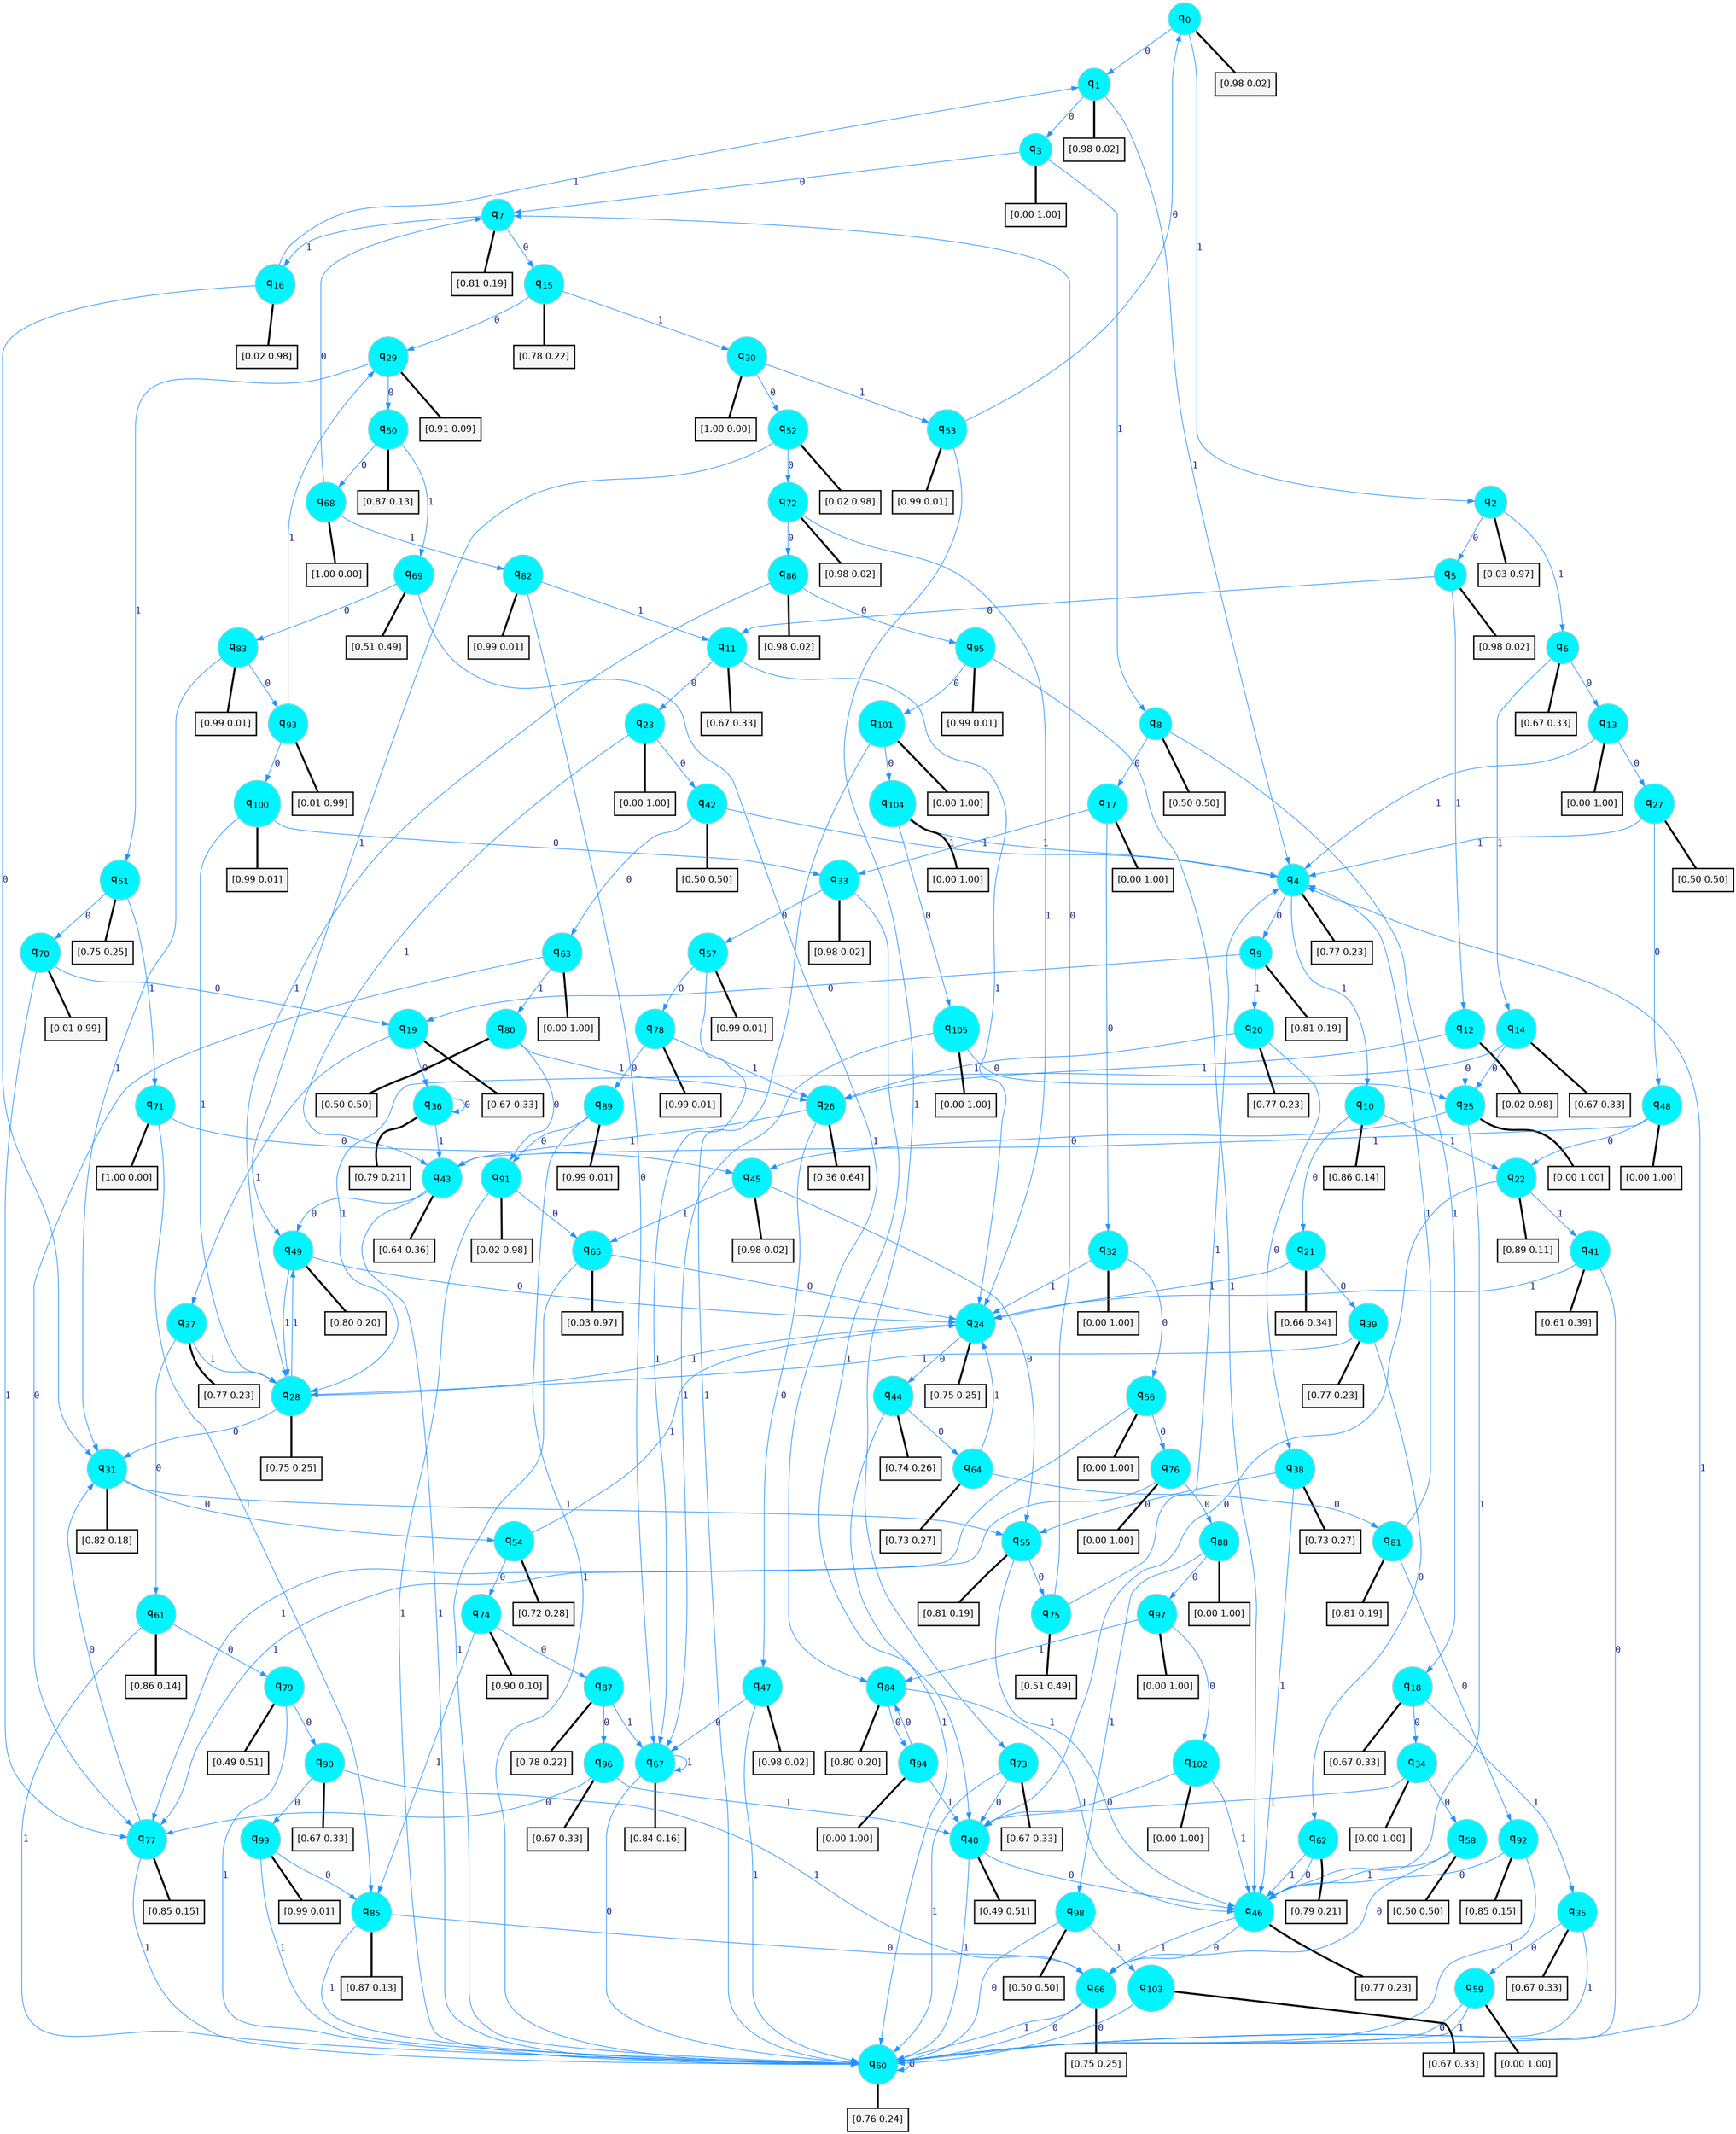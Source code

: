 digraph G {
graph [
bgcolor=transparent, dpi=300, rankdir=TD, size="40,25"];
node [
color=gray, fillcolor=turquoise1, fontcolor=black, fontname=Helvetica, fontsize=16, fontweight=bold, shape=circle, style=filled];
edge [
arrowsize=1, color=dodgerblue1, fontcolor=midnightblue, fontname=courier, fontweight=bold, penwidth=1, style=solid, weight=20];
0[label=<q<SUB>0</SUB>>];
1[label=<q<SUB>1</SUB>>];
2[label=<q<SUB>2</SUB>>];
3[label=<q<SUB>3</SUB>>];
4[label=<q<SUB>4</SUB>>];
5[label=<q<SUB>5</SUB>>];
6[label=<q<SUB>6</SUB>>];
7[label=<q<SUB>7</SUB>>];
8[label=<q<SUB>8</SUB>>];
9[label=<q<SUB>9</SUB>>];
10[label=<q<SUB>10</SUB>>];
11[label=<q<SUB>11</SUB>>];
12[label=<q<SUB>12</SUB>>];
13[label=<q<SUB>13</SUB>>];
14[label=<q<SUB>14</SUB>>];
15[label=<q<SUB>15</SUB>>];
16[label=<q<SUB>16</SUB>>];
17[label=<q<SUB>17</SUB>>];
18[label=<q<SUB>18</SUB>>];
19[label=<q<SUB>19</SUB>>];
20[label=<q<SUB>20</SUB>>];
21[label=<q<SUB>21</SUB>>];
22[label=<q<SUB>22</SUB>>];
23[label=<q<SUB>23</SUB>>];
24[label=<q<SUB>24</SUB>>];
25[label=<q<SUB>25</SUB>>];
26[label=<q<SUB>26</SUB>>];
27[label=<q<SUB>27</SUB>>];
28[label=<q<SUB>28</SUB>>];
29[label=<q<SUB>29</SUB>>];
30[label=<q<SUB>30</SUB>>];
31[label=<q<SUB>31</SUB>>];
32[label=<q<SUB>32</SUB>>];
33[label=<q<SUB>33</SUB>>];
34[label=<q<SUB>34</SUB>>];
35[label=<q<SUB>35</SUB>>];
36[label=<q<SUB>36</SUB>>];
37[label=<q<SUB>37</SUB>>];
38[label=<q<SUB>38</SUB>>];
39[label=<q<SUB>39</SUB>>];
40[label=<q<SUB>40</SUB>>];
41[label=<q<SUB>41</SUB>>];
42[label=<q<SUB>42</SUB>>];
43[label=<q<SUB>43</SUB>>];
44[label=<q<SUB>44</SUB>>];
45[label=<q<SUB>45</SUB>>];
46[label=<q<SUB>46</SUB>>];
47[label=<q<SUB>47</SUB>>];
48[label=<q<SUB>48</SUB>>];
49[label=<q<SUB>49</SUB>>];
50[label=<q<SUB>50</SUB>>];
51[label=<q<SUB>51</SUB>>];
52[label=<q<SUB>52</SUB>>];
53[label=<q<SUB>53</SUB>>];
54[label=<q<SUB>54</SUB>>];
55[label=<q<SUB>55</SUB>>];
56[label=<q<SUB>56</SUB>>];
57[label=<q<SUB>57</SUB>>];
58[label=<q<SUB>58</SUB>>];
59[label=<q<SUB>59</SUB>>];
60[label=<q<SUB>60</SUB>>];
61[label=<q<SUB>61</SUB>>];
62[label=<q<SUB>62</SUB>>];
63[label=<q<SUB>63</SUB>>];
64[label=<q<SUB>64</SUB>>];
65[label=<q<SUB>65</SUB>>];
66[label=<q<SUB>66</SUB>>];
67[label=<q<SUB>67</SUB>>];
68[label=<q<SUB>68</SUB>>];
69[label=<q<SUB>69</SUB>>];
70[label=<q<SUB>70</SUB>>];
71[label=<q<SUB>71</SUB>>];
72[label=<q<SUB>72</SUB>>];
73[label=<q<SUB>73</SUB>>];
74[label=<q<SUB>74</SUB>>];
75[label=<q<SUB>75</SUB>>];
76[label=<q<SUB>76</SUB>>];
77[label=<q<SUB>77</SUB>>];
78[label=<q<SUB>78</SUB>>];
79[label=<q<SUB>79</SUB>>];
80[label=<q<SUB>80</SUB>>];
81[label=<q<SUB>81</SUB>>];
82[label=<q<SUB>82</SUB>>];
83[label=<q<SUB>83</SUB>>];
84[label=<q<SUB>84</SUB>>];
85[label=<q<SUB>85</SUB>>];
86[label=<q<SUB>86</SUB>>];
87[label=<q<SUB>87</SUB>>];
88[label=<q<SUB>88</SUB>>];
89[label=<q<SUB>89</SUB>>];
90[label=<q<SUB>90</SUB>>];
91[label=<q<SUB>91</SUB>>];
92[label=<q<SUB>92</SUB>>];
93[label=<q<SUB>93</SUB>>];
94[label=<q<SUB>94</SUB>>];
95[label=<q<SUB>95</SUB>>];
96[label=<q<SUB>96</SUB>>];
97[label=<q<SUB>97</SUB>>];
98[label=<q<SUB>98</SUB>>];
99[label=<q<SUB>99</SUB>>];
100[label=<q<SUB>100</SUB>>];
101[label=<q<SUB>101</SUB>>];
102[label=<q<SUB>102</SUB>>];
103[label=<q<SUB>103</SUB>>];
104[label=<q<SUB>104</SUB>>];
105[label=<q<SUB>105</SUB>>];
106[label="[0.98 0.02]", shape=box,fontcolor=black, fontname=Helvetica, fontsize=14, penwidth=2, fillcolor=whitesmoke,color=black];
107[label="[0.98 0.02]", shape=box,fontcolor=black, fontname=Helvetica, fontsize=14, penwidth=2, fillcolor=whitesmoke,color=black];
108[label="[0.03 0.97]", shape=box,fontcolor=black, fontname=Helvetica, fontsize=14, penwidth=2, fillcolor=whitesmoke,color=black];
109[label="[0.00 1.00]", shape=box,fontcolor=black, fontname=Helvetica, fontsize=14, penwidth=2, fillcolor=whitesmoke,color=black];
110[label="[0.77 0.23]", shape=box,fontcolor=black, fontname=Helvetica, fontsize=14, penwidth=2, fillcolor=whitesmoke,color=black];
111[label="[0.98 0.02]", shape=box,fontcolor=black, fontname=Helvetica, fontsize=14, penwidth=2, fillcolor=whitesmoke,color=black];
112[label="[0.67 0.33]", shape=box,fontcolor=black, fontname=Helvetica, fontsize=14, penwidth=2, fillcolor=whitesmoke,color=black];
113[label="[0.81 0.19]", shape=box,fontcolor=black, fontname=Helvetica, fontsize=14, penwidth=2, fillcolor=whitesmoke,color=black];
114[label="[0.50 0.50]", shape=box,fontcolor=black, fontname=Helvetica, fontsize=14, penwidth=2, fillcolor=whitesmoke,color=black];
115[label="[0.81 0.19]", shape=box,fontcolor=black, fontname=Helvetica, fontsize=14, penwidth=2, fillcolor=whitesmoke,color=black];
116[label="[0.86 0.14]", shape=box,fontcolor=black, fontname=Helvetica, fontsize=14, penwidth=2, fillcolor=whitesmoke,color=black];
117[label="[0.67 0.33]", shape=box,fontcolor=black, fontname=Helvetica, fontsize=14, penwidth=2, fillcolor=whitesmoke,color=black];
118[label="[0.02 0.98]", shape=box,fontcolor=black, fontname=Helvetica, fontsize=14, penwidth=2, fillcolor=whitesmoke,color=black];
119[label="[0.00 1.00]", shape=box,fontcolor=black, fontname=Helvetica, fontsize=14, penwidth=2, fillcolor=whitesmoke,color=black];
120[label="[0.67 0.33]", shape=box,fontcolor=black, fontname=Helvetica, fontsize=14, penwidth=2, fillcolor=whitesmoke,color=black];
121[label="[0.78 0.22]", shape=box,fontcolor=black, fontname=Helvetica, fontsize=14, penwidth=2, fillcolor=whitesmoke,color=black];
122[label="[0.02 0.98]", shape=box,fontcolor=black, fontname=Helvetica, fontsize=14, penwidth=2, fillcolor=whitesmoke,color=black];
123[label="[0.00 1.00]", shape=box,fontcolor=black, fontname=Helvetica, fontsize=14, penwidth=2, fillcolor=whitesmoke,color=black];
124[label="[0.67 0.33]", shape=box,fontcolor=black, fontname=Helvetica, fontsize=14, penwidth=2, fillcolor=whitesmoke,color=black];
125[label="[0.67 0.33]", shape=box,fontcolor=black, fontname=Helvetica, fontsize=14, penwidth=2, fillcolor=whitesmoke,color=black];
126[label="[0.77 0.23]", shape=box,fontcolor=black, fontname=Helvetica, fontsize=14, penwidth=2, fillcolor=whitesmoke,color=black];
127[label="[0.66 0.34]", shape=box,fontcolor=black, fontname=Helvetica, fontsize=14, penwidth=2, fillcolor=whitesmoke,color=black];
128[label="[0.89 0.11]", shape=box,fontcolor=black, fontname=Helvetica, fontsize=14, penwidth=2, fillcolor=whitesmoke,color=black];
129[label="[0.00 1.00]", shape=box,fontcolor=black, fontname=Helvetica, fontsize=14, penwidth=2, fillcolor=whitesmoke,color=black];
130[label="[0.75 0.25]", shape=box,fontcolor=black, fontname=Helvetica, fontsize=14, penwidth=2, fillcolor=whitesmoke,color=black];
131[label="[0.00 1.00]", shape=box,fontcolor=black, fontname=Helvetica, fontsize=14, penwidth=2, fillcolor=whitesmoke,color=black];
132[label="[0.36 0.64]", shape=box,fontcolor=black, fontname=Helvetica, fontsize=14, penwidth=2, fillcolor=whitesmoke,color=black];
133[label="[0.50 0.50]", shape=box,fontcolor=black, fontname=Helvetica, fontsize=14, penwidth=2, fillcolor=whitesmoke,color=black];
134[label="[0.75 0.25]", shape=box,fontcolor=black, fontname=Helvetica, fontsize=14, penwidth=2, fillcolor=whitesmoke,color=black];
135[label="[0.91 0.09]", shape=box,fontcolor=black, fontname=Helvetica, fontsize=14, penwidth=2, fillcolor=whitesmoke,color=black];
136[label="[1.00 0.00]", shape=box,fontcolor=black, fontname=Helvetica, fontsize=14, penwidth=2, fillcolor=whitesmoke,color=black];
137[label="[0.82 0.18]", shape=box,fontcolor=black, fontname=Helvetica, fontsize=14, penwidth=2, fillcolor=whitesmoke,color=black];
138[label="[0.00 1.00]", shape=box,fontcolor=black, fontname=Helvetica, fontsize=14, penwidth=2, fillcolor=whitesmoke,color=black];
139[label="[0.98 0.02]", shape=box,fontcolor=black, fontname=Helvetica, fontsize=14, penwidth=2, fillcolor=whitesmoke,color=black];
140[label="[0.00 1.00]", shape=box,fontcolor=black, fontname=Helvetica, fontsize=14, penwidth=2, fillcolor=whitesmoke,color=black];
141[label="[0.67 0.33]", shape=box,fontcolor=black, fontname=Helvetica, fontsize=14, penwidth=2, fillcolor=whitesmoke,color=black];
142[label="[0.79 0.21]", shape=box,fontcolor=black, fontname=Helvetica, fontsize=14, penwidth=2, fillcolor=whitesmoke,color=black];
143[label="[0.77 0.23]", shape=box,fontcolor=black, fontname=Helvetica, fontsize=14, penwidth=2, fillcolor=whitesmoke,color=black];
144[label="[0.73 0.27]", shape=box,fontcolor=black, fontname=Helvetica, fontsize=14, penwidth=2, fillcolor=whitesmoke,color=black];
145[label="[0.77 0.23]", shape=box,fontcolor=black, fontname=Helvetica, fontsize=14, penwidth=2, fillcolor=whitesmoke,color=black];
146[label="[0.49 0.51]", shape=box,fontcolor=black, fontname=Helvetica, fontsize=14, penwidth=2, fillcolor=whitesmoke,color=black];
147[label="[0.61 0.39]", shape=box,fontcolor=black, fontname=Helvetica, fontsize=14, penwidth=2, fillcolor=whitesmoke,color=black];
148[label="[0.50 0.50]", shape=box,fontcolor=black, fontname=Helvetica, fontsize=14, penwidth=2, fillcolor=whitesmoke,color=black];
149[label="[0.64 0.36]", shape=box,fontcolor=black, fontname=Helvetica, fontsize=14, penwidth=2, fillcolor=whitesmoke,color=black];
150[label="[0.74 0.26]", shape=box,fontcolor=black, fontname=Helvetica, fontsize=14, penwidth=2, fillcolor=whitesmoke,color=black];
151[label="[0.98 0.02]", shape=box,fontcolor=black, fontname=Helvetica, fontsize=14, penwidth=2, fillcolor=whitesmoke,color=black];
152[label="[0.77 0.23]", shape=box,fontcolor=black, fontname=Helvetica, fontsize=14, penwidth=2, fillcolor=whitesmoke,color=black];
153[label="[0.98 0.02]", shape=box,fontcolor=black, fontname=Helvetica, fontsize=14, penwidth=2, fillcolor=whitesmoke,color=black];
154[label="[0.00 1.00]", shape=box,fontcolor=black, fontname=Helvetica, fontsize=14, penwidth=2, fillcolor=whitesmoke,color=black];
155[label="[0.80 0.20]", shape=box,fontcolor=black, fontname=Helvetica, fontsize=14, penwidth=2, fillcolor=whitesmoke,color=black];
156[label="[0.87 0.13]", shape=box,fontcolor=black, fontname=Helvetica, fontsize=14, penwidth=2, fillcolor=whitesmoke,color=black];
157[label="[0.75 0.25]", shape=box,fontcolor=black, fontname=Helvetica, fontsize=14, penwidth=2, fillcolor=whitesmoke,color=black];
158[label="[0.02 0.98]", shape=box,fontcolor=black, fontname=Helvetica, fontsize=14, penwidth=2, fillcolor=whitesmoke,color=black];
159[label="[0.99 0.01]", shape=box,fontcolor=black, fontname=Helvetica, fontsize=14, penwidth=2, fillcolor=whitesmoke,color=black];
160[label="[0.72 0.28]", shape=box,fontcolor=black, fontname=Helvetica, fontsize=14, penwidth=2, fillcolor=whitesmoke,color=black];
161[label="[0.81 0.19]", shape=box,fontcolor=black, fontname=Helvetica, fontsize=14, penwidth=2, fillcolor=whitesmoke,color=black];
162[label="[0.00 1.00]", shape=box,fontcolor=black, fontname=Helvetica, fontsize=14, penwidth=2, fillcolor=whitesmoke,color=black];
163[label="[0.99 0.01]", shape=box,fontcolor=black, fontname=Helvetica, fontsize=14, penwidth=2, fillcolor=whitesmoke,color=black];
164[label="[0.50 0.50]", shape=box,fontcolor=black, fontname=Helvetica, fontsize=14, penwidth=2, fillcolor=whitesmoke,color=black];
165[label="[0.00 1.00]", shape=box,fontcolor=black, fontname=Helvetica, fontsize=14, penwidth=2, fillcolor=whitesmoke,color=black];
166[label="[0.76 0.24]", shape=box,fontcolor=black, fontname=Helvetica, fontsize=14, penwidth=2, fillcolor=whitesmoke,color=black];
167[label="[0.86 0.14]", shape=box,fontcolor=black, fontname=Helvetica, fontsize=14, penwidth=2, fillcolor=whitesmoke,color=black];
168[label="[0.79 0.21]", shape=box,fontcolor=black, fontname=Helvetica, fontsize=14, penwidth=2, fillcolor=whitesmoke,color=black];
169[label="[0.00 1.00]", shape=box,fontcolor=black, fontname=Helvetica, fontsize=14, penwidth=2, fillcolor=whitesmoke,color=black];
170[label="[0.73 0.27]", shape=box,fontcolor=black, fontname=Helvetica, fontsize=14, penwidth=2, fillcolor=whitesmoke,color=black];
171[label="[0.03 0.97]", shape=box,fontcolor=black, fontname=Helvetica, fontsize=14, penwidth=2, fillcolor=whitesmoke,color=black];
172[label="[0.75 0.25]", shape=box,fontcolor=black, fontname=Helvetica, fontsize=14, penwidth=2, fillcolor=whitesmoke,color=black];
173[label="[0.84 0.16]", shape=box,fontcolor=black, fontname=Helvetica, fontsize=14, penwidth=2, fillcolor=whitesmoke,color=black];
174[label="[1.00 0.00]", shape=box,fontcolor=black, fontname=Helvetica, fontsize=14, penwidth=2, fillcolor=whitesmoke,color=black];
175[label="[0.51 0.49]", shape=box,fontcolor=black, fontname=Helvetica, fontsize=14, penwidth=2, fillcolor=whitesmoke,color=black];
176[label="[0.01 0.99]", shape=box,fontcolor=black, fontname=Helvetica, fontsize=14, penwidth=2, fillcolor=whitesmoke,color=black];
177[label="[1.00 0.00]", shape=box,fontcolor=black, fontname=Helvetica, fontsize=14, penwidth=2, fillcolor=whitesmoke,color=black];
178[label="[0.98 0.02]", shape=box,fontcolor=black, fontname=Helvetica, fontsize=14, penwidth=2, fillcolor=whitesmoke,color=black];
179[label="[0.67 0.33]", shape=box,fontcolor=black, fontname=Helvetica, fontsize=14, penwidth=2, fillcolor=whitesmoke,color=black];
180[label="[0.90 0.10]", shape=box,fontcolor=black, fontname=Helvetica, fontsize=14, penwidth=2, fillcolor=whitesmoke,color=black];
181[label="[0.51 0.49]", shape=box,fontcolor=black, fontname=Helvetica, fontsize=14, penwidth=2, fillcolor=whitesmoke,color=black];
182[label="[0.00 1.00]", shape=box,fontcolor=black, fontname=Helvetica, fontsize=14, penwidth=2, fillcolor=whitesmoke,color=black];
183[label="[0.85 0.15]", shape=box,fontcolor=black, fontname=Helvetica, fontsize=14, penwidth=2, fillcolor=whitesmoke,color=black];
184[label="[0.99 0.01]", shape=box,fontcolor=black, fontname=Helvetica, fontsize=14, penwidth=2, fillcolor=whitesmoke,color=black];
185[label="[0.49 0.51]", shape=box,fontcolor=black, fontname=Helvetica, fontsize=14, penwidth=2, fillcolor=whitesmoke,color=black];
186[label="[0.50 0.50]", shape=box,fontcolor=black, fontname=Helvetica, fontsize=14, penwidth=2, fillcolor=whitesmoke,color=black];
187[label="[0.81 0.19]", shape=box,fontcolor=black, fontname=Helvetica, fontsize=14, penwidth=2, fillcolor=whitesmoke,color=black];
188[label="[0.99 0.01]", shape=box,fontcolor=black, fontname=Helvetica, fontsize=14, penwidth=2, fillcolor=whitesmoke,color=black];
189[label="[0.99 0.01]", shape=box,fontcolor=black, fontname=Helvetica, fontsize=14, penwidth=2, fillcolor=whitesmoke,color=black];
190[label="[0.80 0.20]", shape=box,fontcolor=black, fontname=Helvetica, fontsize=14, penwidth=2, fillcolor=whitesmoke,color=black];
191[label="[0.87 0.13]", shape=box,fontcolor=black, fontname=Helvetica, fontsize=14, penwidth=2, fillcolor=whitesmoke,color=black];
192[label="[0.98 0.02]", shape=box,fontcolor=black, fontname=Helvetica, fontsize=14, penwidth=2, fillcolor=whitesmoke,color=black];
193[label="[0.78 0.22]", shape=box,fontcolor=black, fontname=Helvetica, fontsize=14, penwidth=2, fillcolor=whitesmoke,color=black];
194[label="[0.00 1.00]", shape=box,fontcolor=black, fontname=Helvetica, fontsize=14, penwidth=2, fillcolor=whitesmoke,color=black];
195[label="[0.99 0.01]", shape=box,fontcolor=black, fontname=Helvetica, fontsize=14, penwidth=2, fillcolor=whitesmoke,color=black];
196[label="[0.67 0.33]", shape=box,fontcolor=black, fontname=Helvetica, fontsize=14, penwidth=2, fillcolor=whitesmoke,color=black];
197[label="[0.02 0.98]", shape=box,fontcolor=black, fontname=Helvetica, fontsize=14, penwidth=2, fillcolor=whitesmoke,color=black];
198[label="[0.85 0.15]", shape=box,fontcolor=black, fontname=Helvetica, fontsize=14, penwidth=2, fillcolor=whitesmoke,color=black];
199[label="[0.01 0.99]", shape=box,fontcolor=black, fontname=Helvetica, fontsize=14, penwidth=2, fillcolor=whitesmoke,color=black];
200[label="[0.00 1.00]", shape=box,fontcolor=black, fontname=Helvetica, fontsize=14, penwidth=2, fillcolor=whitesmoke,color=black];
201[label="[0.99 0.01]", shape=box,fontcolor=black, fontname=Helvetica, fontsize=14, penwidth=2, fillcolor=whitesmoke,color=black];
202[label="[0.67 0.33]", shape=box,fontcolor=black, fontname=Helvetica, fontsize=14, penwidth=2, fillcolor=whitesmoke,color=black];
203[label="[0.00 1.00]", shape=box,fontcolor=black, fontname=Helvetica, fontsize=14, penwidth=2, fillcolor=whitesmoke,color=black];
204[label="[0.50 0.50]", shape=box,fontcolor=black, fontname=Helvetica, fontsize=14, penwidth=2, fillcolor=whitesmoke,color=black];
205[label="[0.99 0.01]", shape=box,fontcolor=black, fontname=Helvetica, fontsize=14, penwidth=2, fillcolor=whitesmoke,color=black];
206[label="[0.99 0.01]", shape=box,fontcolor=black, fontname=Helvetica, fontsize=14, penwidth=2, fillcolor=whitesmoke,color=black];
207[label="[0.00 1.00]", shape=box,fontcolor=black, fontname=Helvetica, fontsize=14, penwidth=2, fillcolor=whitesmoke,color=black];
208[label="[0.00 1.00]", shape=box,fontcolor=black, fontname=Helvetica, fontsize=14, penwidth=2, fillcolor=whitesmoke,color=black];
209[label="[0.67 0.33]", shape=box,fontcolor=black, fontname=Helvetica, fontsize=14, penwidth=2, fillcolor=whitesmoke,color=black];
210[label="[0.00 1.00]", shape=box,fontcolor=black, fontname=Helvetica, fontsize=14, penwidth=2, fillcolor=whitesmoke,color=black];
211[label="[0.00 1.00]", shape=box,fontcolor=black, fontname=Helvetica, fontsize=14, penwidth=2, fillcolor=whitesmoke,color=black];
0->1 [label=0];
0->2 [label=1];
0->106 [arrowhead=none, penwidth=3,color=black];
1->3 [label=0];
1->4 [label=1];
1->107 [arrowhead=none, penwidth=3,color=black];
2->5 [label=0];
2->6 [label=1];
2->108 [arrowhead=none, penwidth=3,color=black];
3->7 [label=0];
3->8 [label=1];
3->109 [arrowhead=none, penwidth=3,color=black];
4->9 [label=0];
4->10 [label=1];
4->110 [arrowhead=none, penwidth=3,color=black];
5->11 [label=0];
5->12 [label=1];
5->111 [arrowhead=none, penwidth=3,color=black];
6->13 [label=0];
6->14 [label=1];
6->112 [arrowhead=none, penwidth=3,color=black];
7->15 [label=0];
7->16 [label=1];
7->113 [arrowhead=none, penwidth=3,color=black];
8->17 [label=0];
8->18 [label=1];
8->114 [arrowhead=none, penwidth=3,color=black];
9->19 [label=0];
9->20 [label=1];
9->115 [arrowhead=none, penwidth=3,color=black];
10->21 [label=0];
10->22 [label=1];
10->116 [arrowhead=none, penwidth=3,color=black];
11->23 [label=0];
11->24 [label=1];
11->117 [arrowhead=none, penwidth=3,color=black];
12->25 [label=0];
12->26 [label=1];
12->118 [arrowhead=none, penwidth=3,color=black];
13->27 [label=0];
13->4 [label=1];
13->119 [arrowhead=none, penwidth=3,color=black];
14->25 [label=0];
14->28 [label=1];
14->120 [arrowhead=none, penwidth=3,color=black];
15->29 [label=0];
15->30 [label=1];
15->121 [arrowhead=none, penwidth=3,color=black];
16->31 [label=0];
16->1 [label=1];
16->122 [arrowhead=none, penwidth=3,color=black];
17->32 [label=0];
17->33 [label=1];
17->123 [arrowhead=none, penwidth=3,color=black];
18->34 [label=0];
18->35 [label=1];
18->124 [arrowhead=none, penwidth=3,color=black];
19->36 [label=0];
19->37 [label=1];
19->125 [arrowhead=none, penwidth=3,color=black];
20->38 [label=0];
20->26 [label=1];
20->126 [arrowhead=none, penwidth=3,color=black];
21->39 [label=0];
21->24 [label=1];
21->127 [arrowhead=none, penwidth=3,color=black];
22->40 [label=0];
22->41 [label=1];
22->128 [arrowhead=none, penwidth=3,color=black];
23->42 [label=0];
23->43 [label=1];
23->129 [arrowhead=none, penwidth=3,color=black];
24->44 [label=0];
24->28 [label=1];
24->130 [arrowhead=none, penwidth=3,color=black];
25->45 [label=0];
25->46 [label=1];
25->131 [arrowhead=none, penwidth=3,color=black];
26->47 [label=0];
26->43 [label=1];
26->132 [arrowhead=none, penwidth=3,color=black];
27->48 [label=0];
27->4 [label=1];
27->133 [arrowhead=none, penwidth=3,color=black];
28->31 [label=0];
28->49 [label=1];
28->134 [arrowhead=none, penwidth=3,color=black];
29->50 [label=0];
29->51 [label=1];
29->135 [arrowhead=none, penwidth=3,color=black];
30->52 [label=0];
30->53 [label=1];
30->136 [arrowhead=none, penwidth=3,color=black];
31->54 [label=0];
31->55 [label=1];
31->137 [arrowhead=none, penwidth=3,color=black];
32->56 [label=0];
32->24 [label=1];
32->138 [arrowhead=none, penwidth=3,color=black];
33->57 [label=0];
33->40 [label=1];
33->139 [arrowhead=none, penwidth=3,color=black];
34->58 [label=0];
34->40 [label=1];
34->140 [arrowhead=none, penwidth=3,color=black];
35->59 [label=0];
35->60 [label=1];
35->141 [arrowhead=none, penwidth=3,color=black];
36->36 [label=0];
36->43 [label=1];
36->142 [arrowhead=none, penwidth=3,color=black];
37->61 [label=0];
37->28 [label=1];
37->143 [arrowhead=none, penwidth=3,color=black];
38->55 [label=0];
38->46 [label=1];
38->144 [arrowhead=none, penwidth=3,color=black];
39->62 [label=0];
39->28 [label=1];
39->145 [arrowhead=none, penwidth=3,color=black];
40->46 [label=0];
40->60 [label=1];
40->146 [arrowhead=none, penwidth=3,color=black];
41->60 [label=0];
41->24 [label=1];
41->147 [arrowhead=none, penwidth=3,color=black];
42->63 [label=0];
42->4 [label=1];
42->148 [arrowhead=none, penwidth=3,color=black];
43->49 [label=0];
43->60 [label=1];
43->149 [arrowhead=none, penwidth=3,color=black];
44->64 [label=0];
44->60 [label=1];
44->150 [arrowhead=none, penwidth=3,color=black];
45->55 [label=0];
45->65 [label=1];
45->151 [arrowhead=none, penwidth=3,color=black];
46->66 [label=0];
46->66 [label=1];
46->152 [arrowhead=none, penwidth=3,color=black];
47->67 [label=0];
47->60 [label=1];
47->153 [arrowhead=none, penwidth=3,color=black];
48->22 [label=0];
48->43 [label=1];
48->154 [arrowhead=none, penwidth=3,color=black];
49->24 [label=0];
49->28 [label=1];
49->155 [arrowhead=none, penwidth=3,color=black];
50->68 [label=0];
50->69 [label=1];
50->156 [arrowhead=none, penwidth=3,color=black];
51->70 [label=0];
51->71 [label=1];
51->157 [arrowhead=none, penwidth=3,color=black];
52->72 [label=0];
52->49 [label=1];
52->158 [arrowhead=none, penwidth=3,color=black];
53->0 [label=0];
53->73 [label=1];
53->159 [arrowhead=none, penwidth=3,color=black];
54->74 [label=0];
54->24 [label=1];
54->160 [arrowhead=none, penwidth=3,color=black];
55->75 [label=0];
55->46 [label=1];
55->161 [arrowhead=none, penwidth=3,color=black];
56->76 [label=0];
56->77 [label=1];
56->162 [arrowhead=none, penwidth=3,color=black];
57->78 [label=0];
57->67 [label=1];
57->163 [arrowhead=none, penwidth=3,color=black];
58->66 [label=0];
58->46 [label=1];
58->164 [arrowhead=none, penwidth=3,color=black];
59->60 [label=0];
59->60 [label=1];
59->165 [arrowhead=none, penwidth=3,color=black];
60->60 [label=0];
60->4 [label=1];
60->166 [arrowhead=none, penwidth=3,color=black];
61->79 [label=0];
61->60 [label=1];
61->167 [arrowhead=none, penwidth=3,color=black];
62->46 [label=0];
62->46 [label=1];
62->168 [arrowhead=none, penwidth=3,color=black];
63->77 [label=0];
63->80 [label=1];
63->169 [arrowhead=none, penwidth=3,color=black];
64->81 [label=0];
64->24 [label=1];
64->170 [arrowhead=none, penwidth=3,color=black];
65->24 [label=0];
65->60 [label=1];
65->171 [arrowhead=none, penwidth=3,color=black];
66->60 [label=0];
66->60 [label=1];
66->172 [arrowhead=none, penwidth=3,color=black];
67->60 [label=0];
67->67 [label=1];
67->173 [arrowhead=none, penwidth=3,color=black];
68->7 [label=0];
68->82 [label=1];
68->174 [arrowhead=none, penwidth=3,color=black];
69->83 [label=0];
69->84 [label=1];
69->175 [arrowhead=none, penwidth=3,color=black];
70->19 [label=0];
70->77 [label=1];
70->176 [arrowhead=none, penwidth=3,color=black];
71->45 [label=0];
71->85 [label=1];
71->177 [arrowhead=none, penwidth=3,color=black];
72->86 [label=0];
72->24 [label=1];
72->178 [arrowhead=none, penwidth=3,color=black];
73->40 [label=0];
73->60 [label=1];
73->179 [arrowhead=none, penwidth=3,color=black];
74->87 [label=0];
74->85 [label=1];
74->180 [arrowhead=none, penwidth=3,color=black];
75->7 [label=0];
75->4 [label=1];
75->181 [arrowhead=none, penwidth=3,color=black];
76->88 [label=0];
76->77 [label=1];
76->182 [arrowhead=none, penwidth=3,color=black];
77->31 [label=0];
77->60 [label=1];
77->183 [arrowhead=none, penwidth=3,color=black];
78->89 [label=0];
78->26 [label=1];
78->184 [arrowhead=none, penwidth=3,color=black];
79->90 [label=0];
79->60 [label=1];
79->185 [arrowhead=none, penwidth=3,color=black];
80->91 [label=0];
80->26 [label=1];
80->186 [arrowhead=none, penwidth=3,color=black];
81->92 [label=0];
81->4 [label=1];
81->187 [arrowhead=none, penwidth=3,color=black];
82->67 [label=0];
82->11 [label=1];
82->188 [arrowhead=none, penwidth=3,color=black];
83->93 [label=0];
83->31 [label=1];
83->189 [arrowhead=none, penwidth=3,color=black];
84->94 [label=0];
84->46 [label=1];
84->190 [arrowhead=none, penwidth=3,color=black];
85->66 [label=0];
85->60 [label=1];
85->191 [arrowhead=none, penwidth=3,color=black];
86->95 [label=0];
86->28 [label=1];
86->192 [arrowhead=none, penwidth=3,color=black];
87->96 [label=0];
87->67 [label=1];
87->193 [arrowhead=none, penwidth=3,color=black];
88->97 [label=0];
88->98 [label=1];
88->194 [arrowhead=none, penwidth=3,color=black];
89->91 [label=0];
89->60 [label=1];
89->195 [arrowhead=none, penwidth=3,color=black];
90->99 [label=0];
90->66 [label=1];
90->196 [arrowhead=none, penwidth=3,color=black];
91->65 [label=0];
91->60 [label=1];
91->197 [arrowhead=none, penwidth=3,color=black];
92->46 [label=0];
92->60 [label=1];
92->198 [arrowhead=none, penwidth=3,color=black];
93->100 [label=0];
93->29 [label=1];
93->199 [arrowhead=none, penwidth=3,color=black];
94->84 [label=0];
94->40 [label=1];
94->200 [arrowhead=none, penwidth=3,color=black];
95->101 [label=0];
95->46 [label=1];
95->201 [arrowhead=none, penwidth=3,color=black];
96->77 [label=0];
96->40 [label=1];
96->202 [arrowhead=none, penwidth=3,color=black];
97->102 [label=0];
97->84 [label=1];
97->203 [arrowhead=none, penwidth=3,color=black];
98->60 [label=0];
98->103 [label=1];
98->204 [arrowhead=none, penwidth=3,color=black];
99->85 [label=0];
99->60 [label=1];
99->205 [arrowhead=none, penwidth=3,color=black];
100->33 [label=0];
100->28 [label=1];
100->206 [arrowhead=none, penwidth=3,color=black];
101->104 [label=0];
101->60 [label=1];
101->207 [arrowhead=none, penwidth=3,color=black];
102->40 [label=0];
102->46 [label=1];
102->208 [arrowhead=none, penwidth=3,color=black];
103->60 [label=0];
103->209 [arrowhead=none, penwidth=3,color=black];
104->105 [label=0];
104->4 [label=1];
104->210 [arrowhead=none, penwidth=3,color=black];
105->25 [label=0];
105->67 [label=1];
105->211 [arrowhead=none, penwidth=3,color=black];
}
